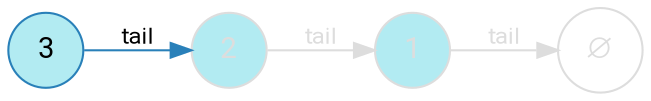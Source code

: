 digraph {
    bgcolor=transparent
    splines=false
    rankdir=LR

    // Default theme: disabled
    node[shape="circle" style="filled" color="#dddddd" fillcolor="#b2ebf2" fontcolor="#dddddd" fontname="Segoe UI,Roboto,Helvetica,Arial,sans-serif"]
    edge [color="#dddddd" fontcolor="#dddddd" fontname="Segoe UI,Roboto,Helvetica,Arial,sans-serif" fontsize=11]

    p1[label=3 color="#2980B9" fontcolor="#000000"]
    p2[label=2]
    p3[label=1]
    nil[shape=circle label="∅" fillcolor="#ffffff"]

    p1 -> p2[color="#2980B9" fontcolor="#000000" label=tail]
    p2 -> p3[label=tail]
    p3 -> nil[label=tail]
}
